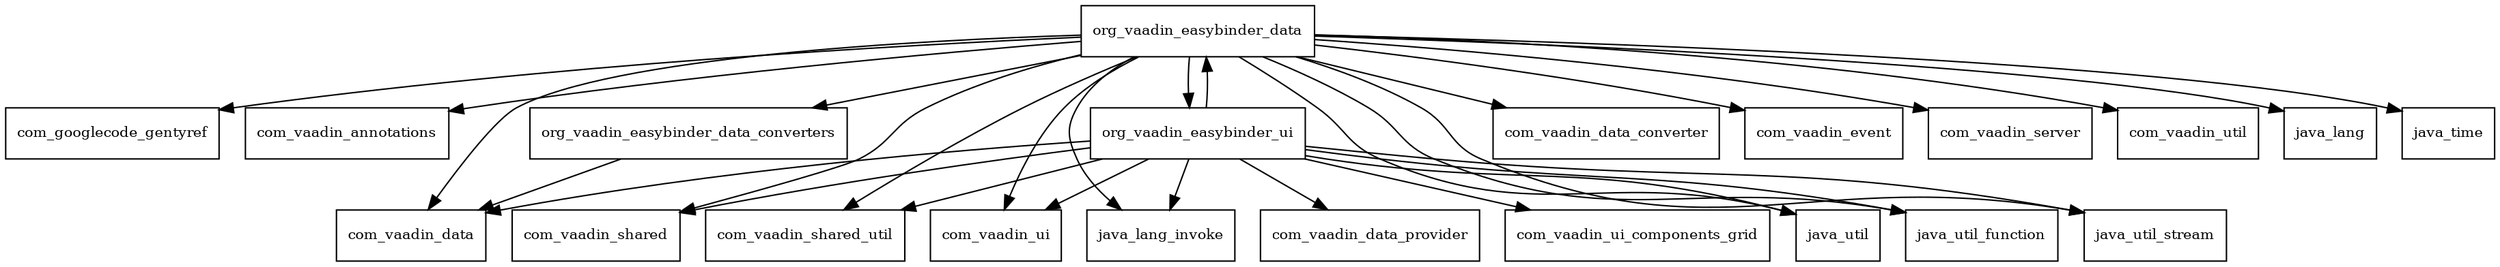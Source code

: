 digraph easybinder_0_4_package_dependencies {
  node [shape = box, fontsize=10.0];
  org_vaadin_easybinder_data -> com_googlecode_gentyref;
  org_vaadin_easybinder_data -> com_vaadin_annotations;
  org_vaadin_easybinder_data -> com_vaadin_data;
  org_vaadin_easybinder_data -> com_vaadin_data_converter;
  org_vaadin_easybinder_data -> com_vaadin_event;
  org_vaadin_easybinder_data -> com_vaadin_server;
  org_vaadin_easybinder_data -> com_vaadin_shared;
  org_vaadin_easybinder_data -> com_vaadin_shared_util;
  org_vaadin_easybinder_data -> com_vaadin_ui;
  org_vaadin_easybinder_data -> com_vaadin_util;
  org_vaadin_easybinder_data -> java_lang;
  org_vaadin_easybinder_data -> java_lang_invoke;
  org_vaadin_easybinder_data -> java_time;
  org_vaadin_easybinder_data -> java_util;
  org_vaadin_easybinder_data -> java_util_function;
  org_vaadin_easybinder_data -> java_util_stream;
  org_vaadin_easybinder_data -> org_vaadin_easybinder_data_converters;
  org_vaadin_easybinder_data -> org_vaadin_easybinder_ui;
  org_vaadin_easybinder_data_converters -> com_vaadin_data;
  org_vaadin_easybinder_ui -> com_vaadin_data;
  org_vaadin_easybinder_ui -> com_vaadin_data_provider;
  org_vaadin_easybinder_ui -> com_vaadin_shared;
  org_vaadin_easybinder_ui -> com_vaadin_shared_util;
  org_vaadin_easybinder_ui -> com_vaadin_ui;
  org_vaadin_easybinder_ui -> com_vaadin_ui_components_grid;
  org_vaadin_easybinder_ui -> java_lang_invoke;
  org_vaadin_easybinder_ui -> java_util;
  org_vaadin_easybinder_ui -> java_util_function;
  org_vaadin_easybinder_ui -> java_util_stream;
  org_vaadin_easybinder_ui -> org_vaadin_easybinder_data;
}
